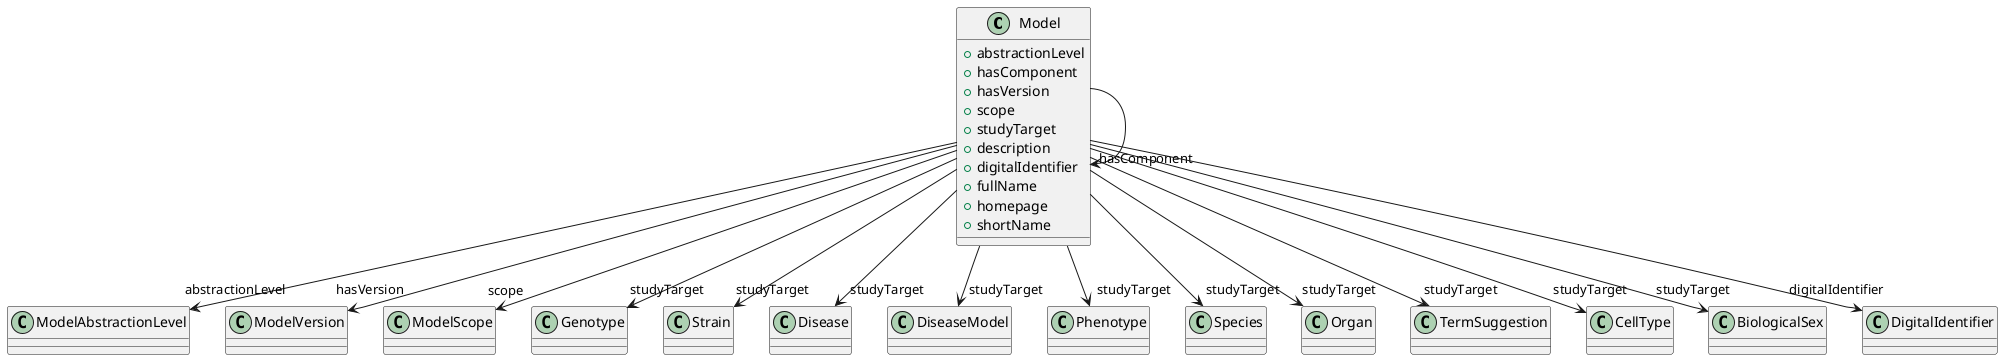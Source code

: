 @startuml
class Model {
+abstractionLevel
+hasComponent
+hasVersion
+scope
+studyTarget
+description
+digitalIdentifier
+fullName
+homepage
+shortName

}
Model -d-> "abstractionLevel" ModelAbstractionLevel
Model -d-> "hasComponent" Model
Model -d-> "hasVersion" ModelVersion
Model -d-> "scope" ModelScope
Model -d-> "studyTarget" Genotype
Model -d-> "studyTarget" Strain
Model -d-> "studyTarget" Disease
Model -d-> "studyTarget" DiseaseModel
Model -d-> "studyTarget" Phenotype
Model -d-> "studyTarget" Species
Model -d-> "studyTarget" Organ
Model -d-> "studyTarget" TermSuggestion
Model -d-> "studyTarget" CellType
Model -d-> "studyTarget" BiologicalSex
Model -d-> "digitalIdentifier" DigitalIdentifier

@enduml